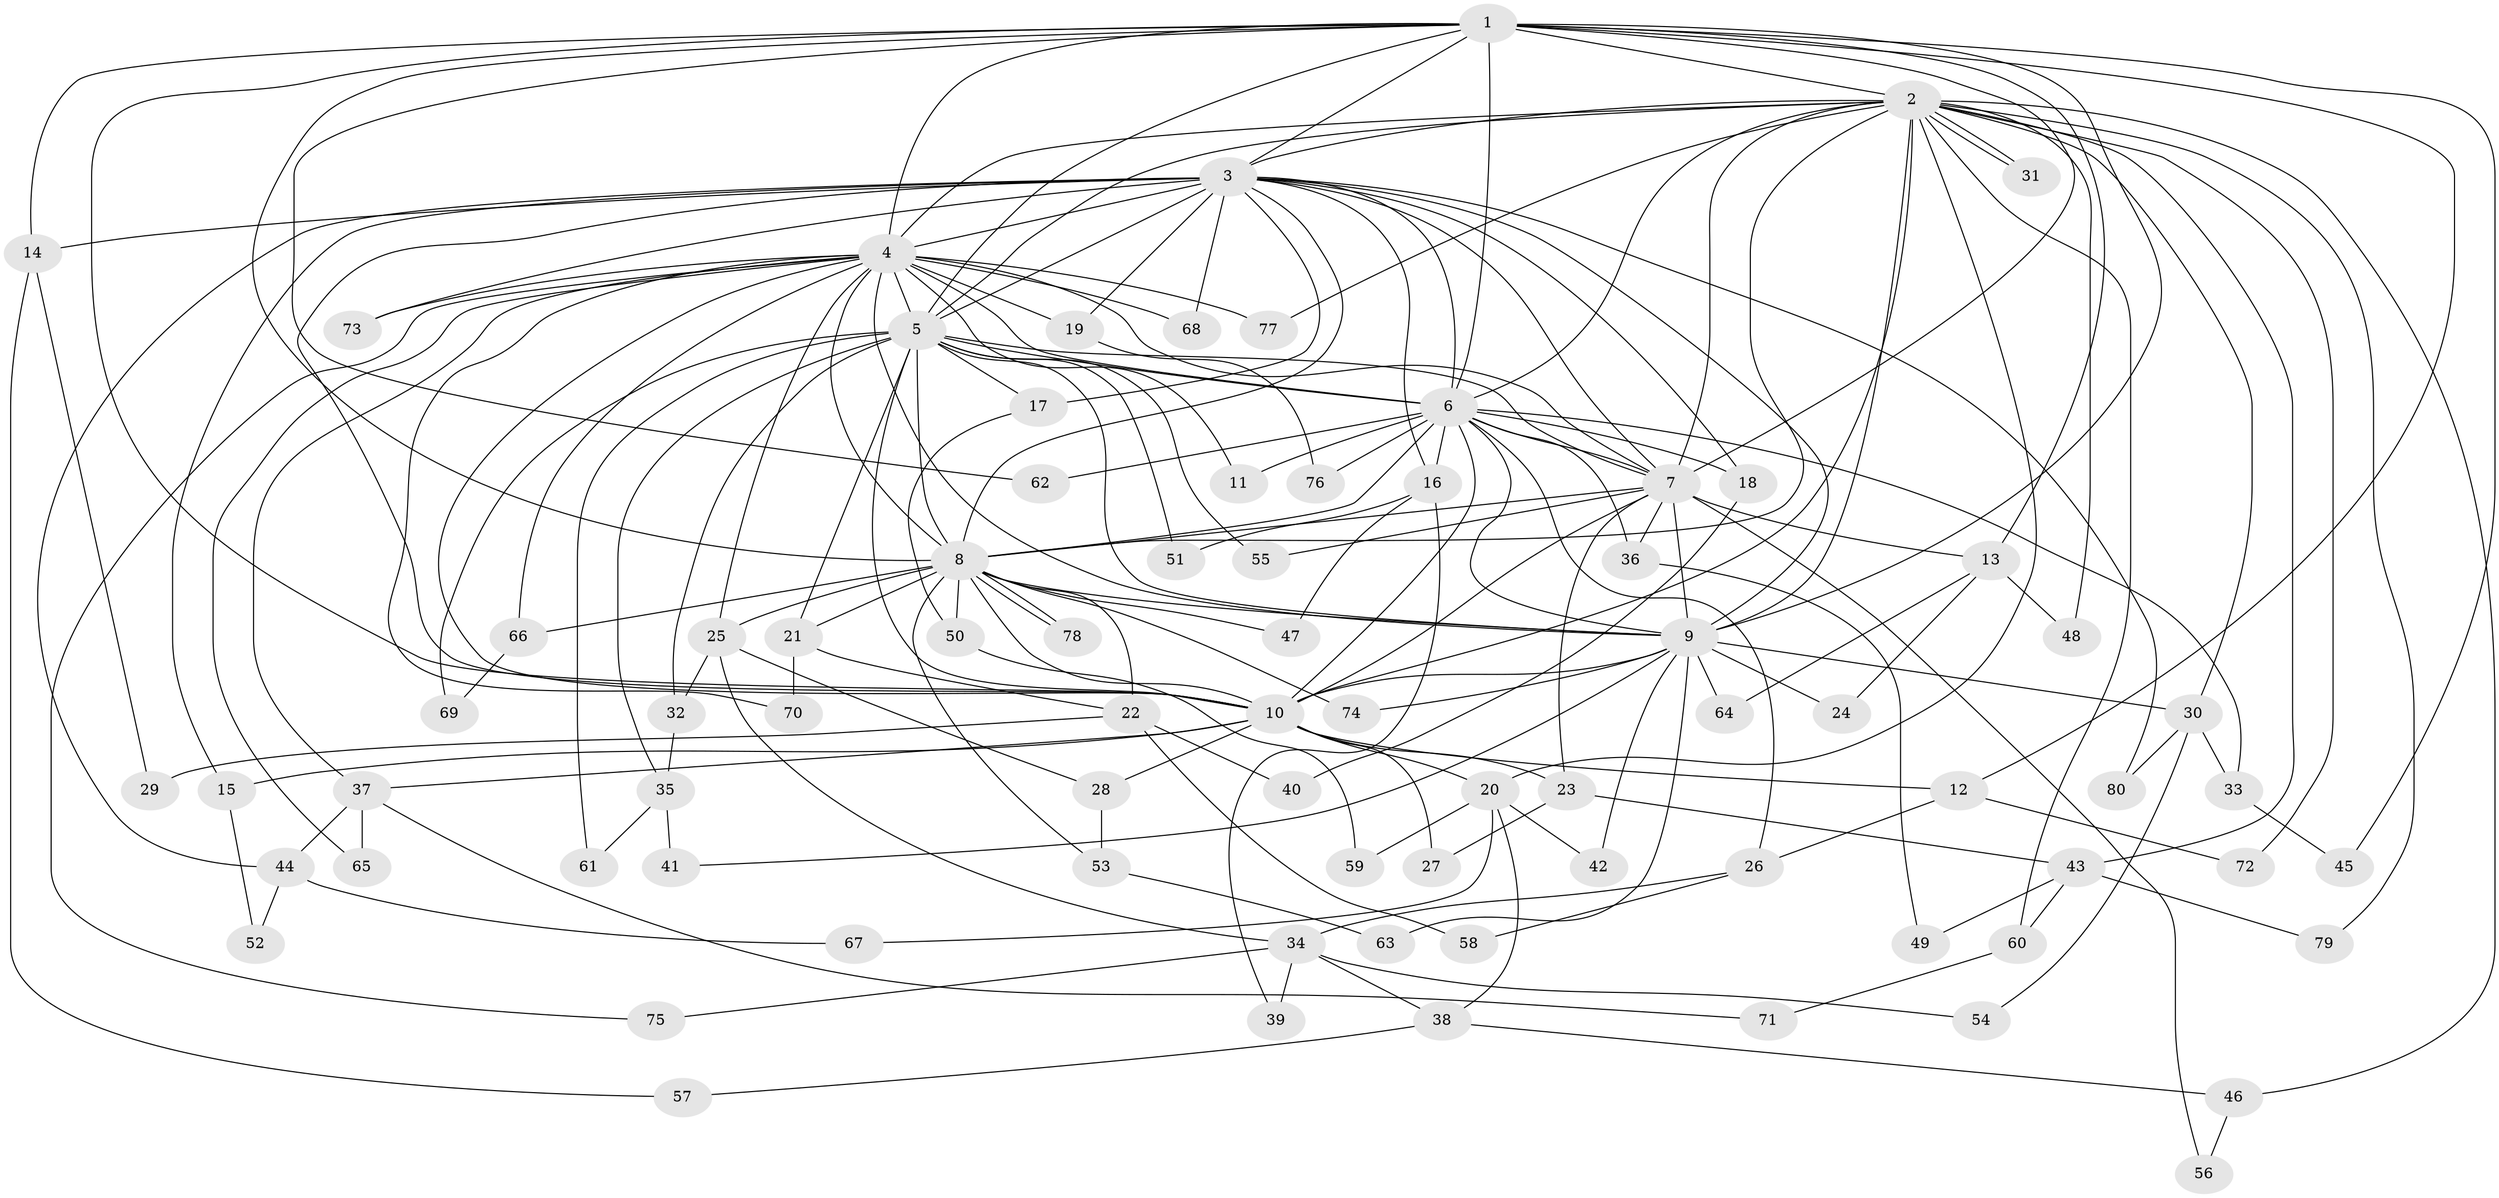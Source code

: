 // Generated by graph-tools (version 1.1) at 2025/25/03/09/25 03:25:52]
// undirected, 80 vertices, 185 edges
graph export_dot {
graph [start="1"]
  node [color=gray90,style=filled];
  1;
  2;
  3;
  4;
  5;
  6;
  7;
  8;
  9;
  10;
  11;
  12;
  13;
  14;
  15;
  16;
  17;
  18;
  19;
  20;
  21;
  22;
  23;
  24;
  25;
  26;
  27;
  28;
  29;
  30;
  31;
  32;
  33;
  34;
  35;
  36;
  37;
  38;
  39;
  40;
  41;
  42;
  43;
  44;
  45;
  46;
  47;
  48;
  49;
  50;
  51;
  52;
  53;
  54;
  55;
  56;
  57;
  58;
  59;
  60;
  61;
  62;
  63;
  64;
  65;
  66;
  67;
  68;
  69;
  70;
  71;
  72;
  73;
  74;
  75;
  76;
  77;
  78;
  79;
  80;
  1 -- 2;
  1 -- 3;
  1 -- 4;
  1 -- 5;
  1 -- 6;
  1 -- 7;
  1 -- 8;
  1 -- 9;
  1 -- 10;
  1 -- 12;
  1 -- 13;
  1 -- 14;
  1 -- 45;
  1 -- 62;
  2 -- 3;
  2 -- 4;
  2 -- 5;
  2 -- 6;
  2 -- 7;
  2 -- 8;
  2 -- 9;
  2 -- 10;
  2 -- 20;
  2 -- 30;
  2 -- 31;
  2 -- 31;
  2 -- 43;
  2 -- 46;
  2 -- 48;
  2 -- 60;
  2 -- 72;
  2 -- 77;
  2 -- 79;
  3 -- 4;
  3 -- 5;
  3 -- 6;
  3 -- 7;
  3 -- 8;
  3 -- 9;
  3 -- 10;
  3 -- 14;
  3 -- 15;
  3 -- 16;
  3 -- 17;
  3 -- 18;
  3 -- 19;
  3 -- 44;
  3 -- 68;
  3 -- 73;
  3 -- 80;
  4 -- 5;
  4 -- 6;
  4 -- 7;
  4 -- 8;
  4 -- 9;
  4 -- 10;
  4 -- 11;
  4 -- 19;
  4 -- 25;
  4 -- 37;
  4 -- 65;
  4 -- 66;
  4 -- 68;
  4 -- 70;
  4 -- 73;
  4 -- 75;
  4 -- 77;
  5 -- 6;
  5 -- 7;
  5 -- 8;
  5 -- 9;
  5 -- 10;
  5 -- 17;
  5 -- 21;
  5 -- 32;
  5 -- 35;
  5 -- 51;
  5 -- 55;
  5 -- 61;
  5 -- 69;
  6 -- 7;
  6 -- 8;
  6 -- 9;
  6 -- 10;
  6 -- 11;
  6 -- 16;
  6 -- 18;
  6 -- 26;
  6 -- 33;
  6 -- 36;
  6 -- 62;
  6 -- 76;
  7 -- 8;
  7 -- 9;
  7 -- 10;
  7 -- 13;
  7 -- 23;
  7 -- 36;
  7 -- 55;
  7 -- 56;
  8 -- 9;
  8 -- 10;
  8 -- 21;
  8 -- 22;
  8 -- 25;
  8 -- 47;
  8 -- 50;
  8 -- 53;
  8 -- 66;
  8 -- 74;
  8 -- 78;
  8 -- 78;
  9 -- 10;
  9 -- 24;
  9 -- 30;
  9 -- 41;
  9 -- 42;
  9 -- 63;
  9 -- 64;
  9 -- 74;
  10 -- 12;
  10 -- 15;
  10 -- 20;
  10 -- 23;
  10 -- 27;
  10 -- 28;
  10 -- 37;
  12 -- 26;
  12 -- 72;
  13 -- 24;
  13 -- 48;
  13 -- 64;
  14 -- 29;
  14 -- 57;
  15 -- 52;
  16 -- 39;
  16 -- 47;
  16 -- 51;
  17 -- 50;
  18 -- 40;
  19 -- 76;
  20 -- 38;
  20 -- 42;
  20 -- 59;
  20 -- 67;
  21 -- 22;
  21 -- 70;
  22 -- 29;
  22 -- 40;
  22 -- 58;
  23 -- 27;
  23 -- 43;
  25 -- 28;
  25 -- 32;
  25 -- 34;
  26 -- 34;
  26 -- 58;
  28 -- 53;
  30 -- 33;
  30 -- 54;
  30 -- 80;
  32 -- 35;
  33 -- 45;
  34 -- 38;
  34 -- 39;
  34 -- 54;
  34 -- 75;
  35 -- 41;
  35 -- 61;
  36 -- 49;
  37 -- 44;
  37 -- 65;
  37 -- 71;
  38 -- 46;
  38 -- 57;
  43 -- 49;
  43 -- 60;
  43 -- 79;
  44 -- 52;
  44 -- 67;
  46 -- 56;
  50 -- 59;
  53 -- 63;
  60 -- 71;
  66 -- 69;
}
